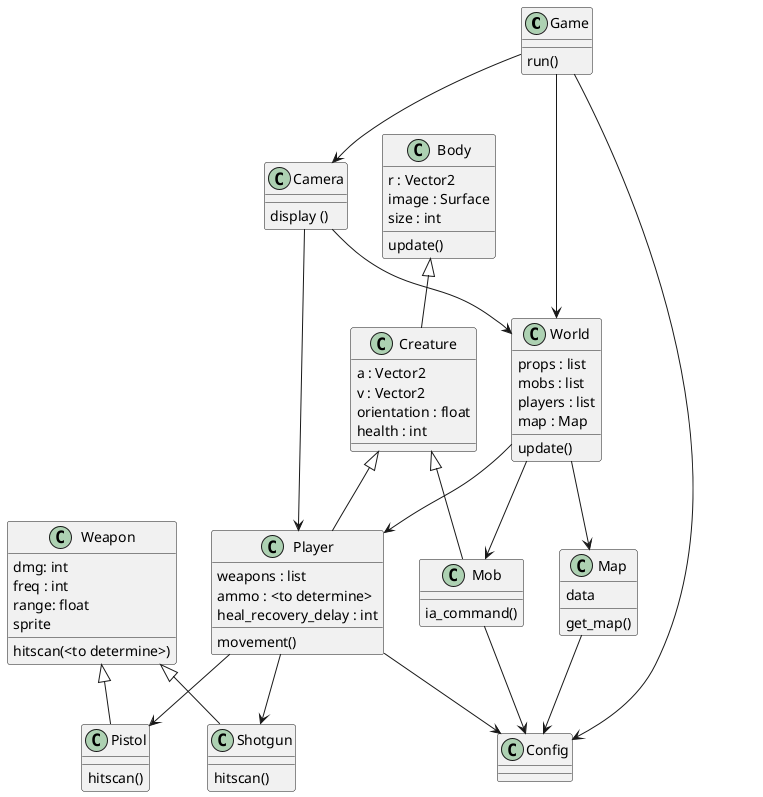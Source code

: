 @startuml game

class Game {
    run()
}

class Weapon {
    dmg: int
    freq : int
    range: float
    sprite
    
    hitscan(<to determine>)
}

class Pistol {
    hitscan()
}

class Shotgun {
    hitscan()
}

class Body {
    r : Vector2
    image : Surface
    size : int
    update()
}

class Creature {
    a : Vector2
    v : Vector2
    orientation : float
    health : int
}

class Player {
    weapons : list
    ammo : <to determine>
    heal_recovery_delay : int

    movement()
}

class Mob {
    ia_command()
}

class Map {
    data
    get_map()
}

class World {
    props : list
    mobs : list
    players : list
    map : Map
    
    update()
}

class Camera {
    display ()
}

class Config {
}

Game --> World
Game --> Config
Game --> Camera

Camera --> Player
Camera --> World

Body <|-- Creature

Weapon <|-- Shotgun
Weapon <|-- Pistol

Creature <|-- Player
Creature <|-- Mob

Player --> Config
Player --> Pistol
Player --> Shotgun

Mob --> Config

World --> Map
World --> Player
World --> Mob

Map --> Config

@enduml

